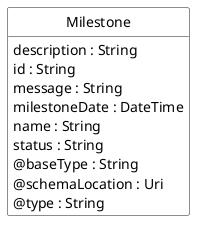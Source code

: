 @startuml
hide circle
hide methods
hide stereotype
show <<Enumeration>> stereotype
skinparam class {
   BackgroundColor<<Enumeration>> #E6F5F7
   BackgroundColor<<Ref>> #FFFFE0
   BackgroundColor<<Pivot>> #FFFFFFF
   BackgroundColor<<SimpleType>> #E2F0DA
   BackgroundColor #FCF2E3
}

class Milestone <<Pivot>> {
    description : String
    id : String
    message : String
    milestoneDate : DateTime
    name : String
    status : String
    @baseType : String
    @schemaLocation : Uri
    @type : String
}


@enduml